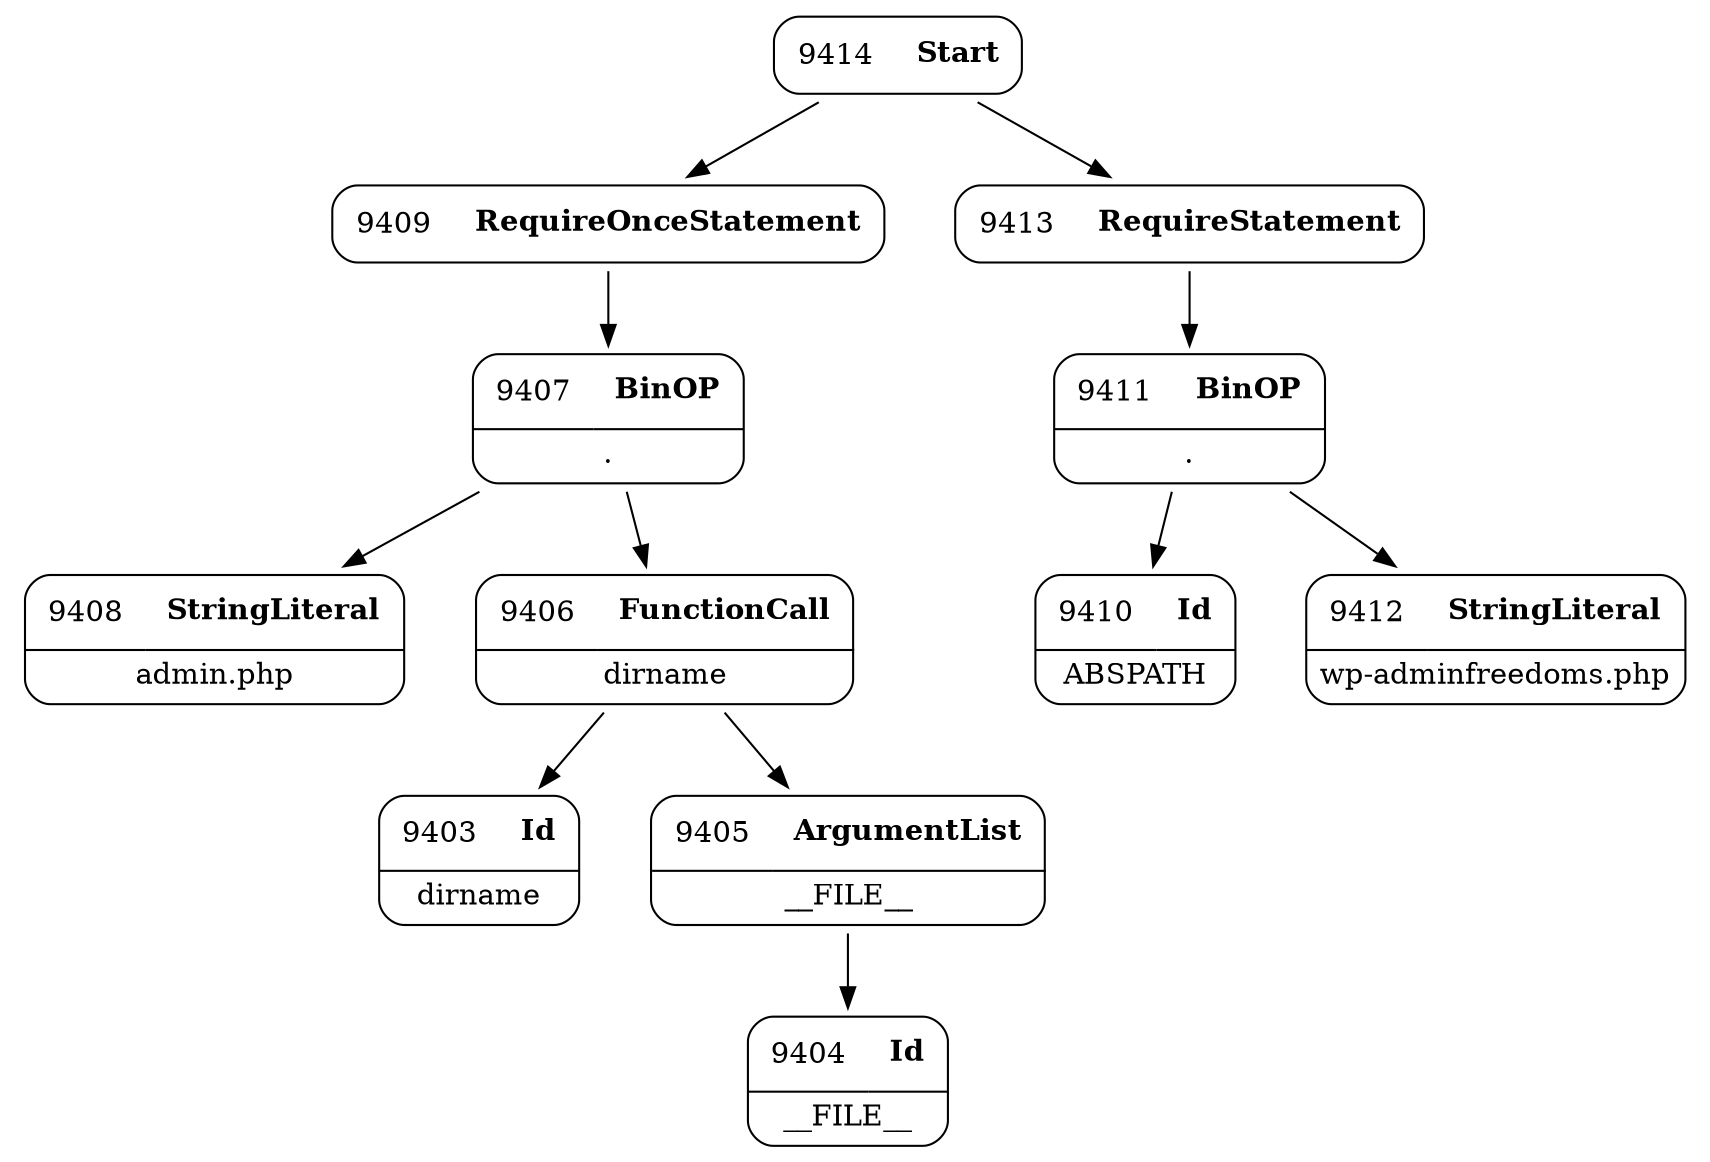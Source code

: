digraph ast {
node [shape=none];
9408 [label=<<TABLE border='1' cellspacing='0' cellpadding='10' style='rounded' ><TR><TD border='0'>9408</TD><TD border='0'><B>StringLiteral</B></TD></TR><HR/><TR><TD border='0' cellpadding='5' colspan='2'>admin.php</TD></TR></TABLE>>];
9409 [label=<<TABLE border='1' cellspacing='0' cellpadding='10' style='rounded' ><TR><TD border='0'>9409</TD><TD border='0'><B>RequireOnceStatement</B></TD></TR></TABLE>>];
9409 -> 9407 [weight=2];
9410 [label=<<TABLE border='1' cellspacing='0' cellpadding='10' style='rounded' ><TR><TD border='0'>9410</TD><TD border='0'><B>Id</B></TD></TR><HR/><TR><TD border='0' cellpadding='5' colspan='2'>ABSPATH</TD></TR></TABLE>>];
9411 [label=<<TABLE border='1' cellspacing='0' cellpadding='10' style='rounded' ><TR><TD border='0'>9411</TD><TD border='0'><B>BinOP</B></TD></TR><HR/><TR><TD border='0' cellpadding='5' colspan='2'>.</TD></TR></TABLE>>];
9411 -> 9410 [weight=2];
9411 -> 9412 [weight=2];
9412 [label=<<TABLE border='1' cellspacing='0' cellpadding='10' style='rounded' ><TR><TD border='0'>9412</TD><TD border='0'><B>StringLiteral</B></TD></TR><HR/><TR><TD border='0' cellpadding='5' colspan='2'>wp-adminfreedoms.php</TD></TR></TABLE>>];
9413 [label=<<TABLE border='1' cellspacing='0' cellpadding='10' style='rounded' ><TR><TD border='0'>9413</TD><TD border='0'><B>RequireStatement</B></TD></TR></TABLE>>];
9413 -> 9411 [weight=2];
9414 [label=<<TABLE border='1' cellspacing='0' cellpadding='10' style='rounded' ><TR><TD border='0'>9414</TD><TD border='0'><B>Start</B></TD></TR></TABLE>>];
9414 -> 9409 [weight=2];
9414 -> 9413 [weight=2];
9403 [label=<<TABLE border='1' cellspacing='0' cellpadding='10' style='rounded' ><TR><TD border='0'>9403</TD><TD border='0'><B>Id</B></TD></TR><HR/><TR><TD border='0' cellpadding='5' colspan='2'>dirname</TD></TR></TABLE>>];
9404 [label=<<TABLE border='1' cellspacing='0' cellpadding='10' style='rounded' ><TR><TD border='0'>9404</TD><TD border='0'><B>Id</B></TD></TR><HR/><TR><TD border='0' cellpadding='5' colspan='2'>__FILE__</TD></TR></TABLE>>];
9405 [label=<<TABLE border='1' cellspacing='0' cellpadding='10' style='rounded' ><TR><TD border='0'>9405</TD><TD border='0'><B>ArgumentList</B></TD></TR><HR/><TR><TD border='0' cellpadding='5' colspan='2'>__FILE__</TD></TR></TABLE>>];
9405 -> 9404 [weight=2];
9406 [label=<<TABLE border='1' cellspacing='0' cellpadding='10' style='rounded' ><TR><TD border='0'>9406</TD><TD border='0'><B>FunctionCall</B></TD></TR><HR/><TR><TD border='0' cellpadding='5' colspan='2'>dirname</TD></TR></TABLE>>];
9406 -> 9403 [weight=2];
9406 -> 9405 [weight=2];
9407 [label=<<TABLE border='1' cellspacing='0' cellpadding='10' style='rounded' ><TR><TD border='0'>9407</TD><TD border='0'><B>BinOP</B></TD></TR><HR/><TR><TD border='0' cellpadding='5' colspan='2'>.</TD></TR></TABLE>>];
9407 -> 9406 [weight=2];
9407 -> 9408 [weight=2];
}

